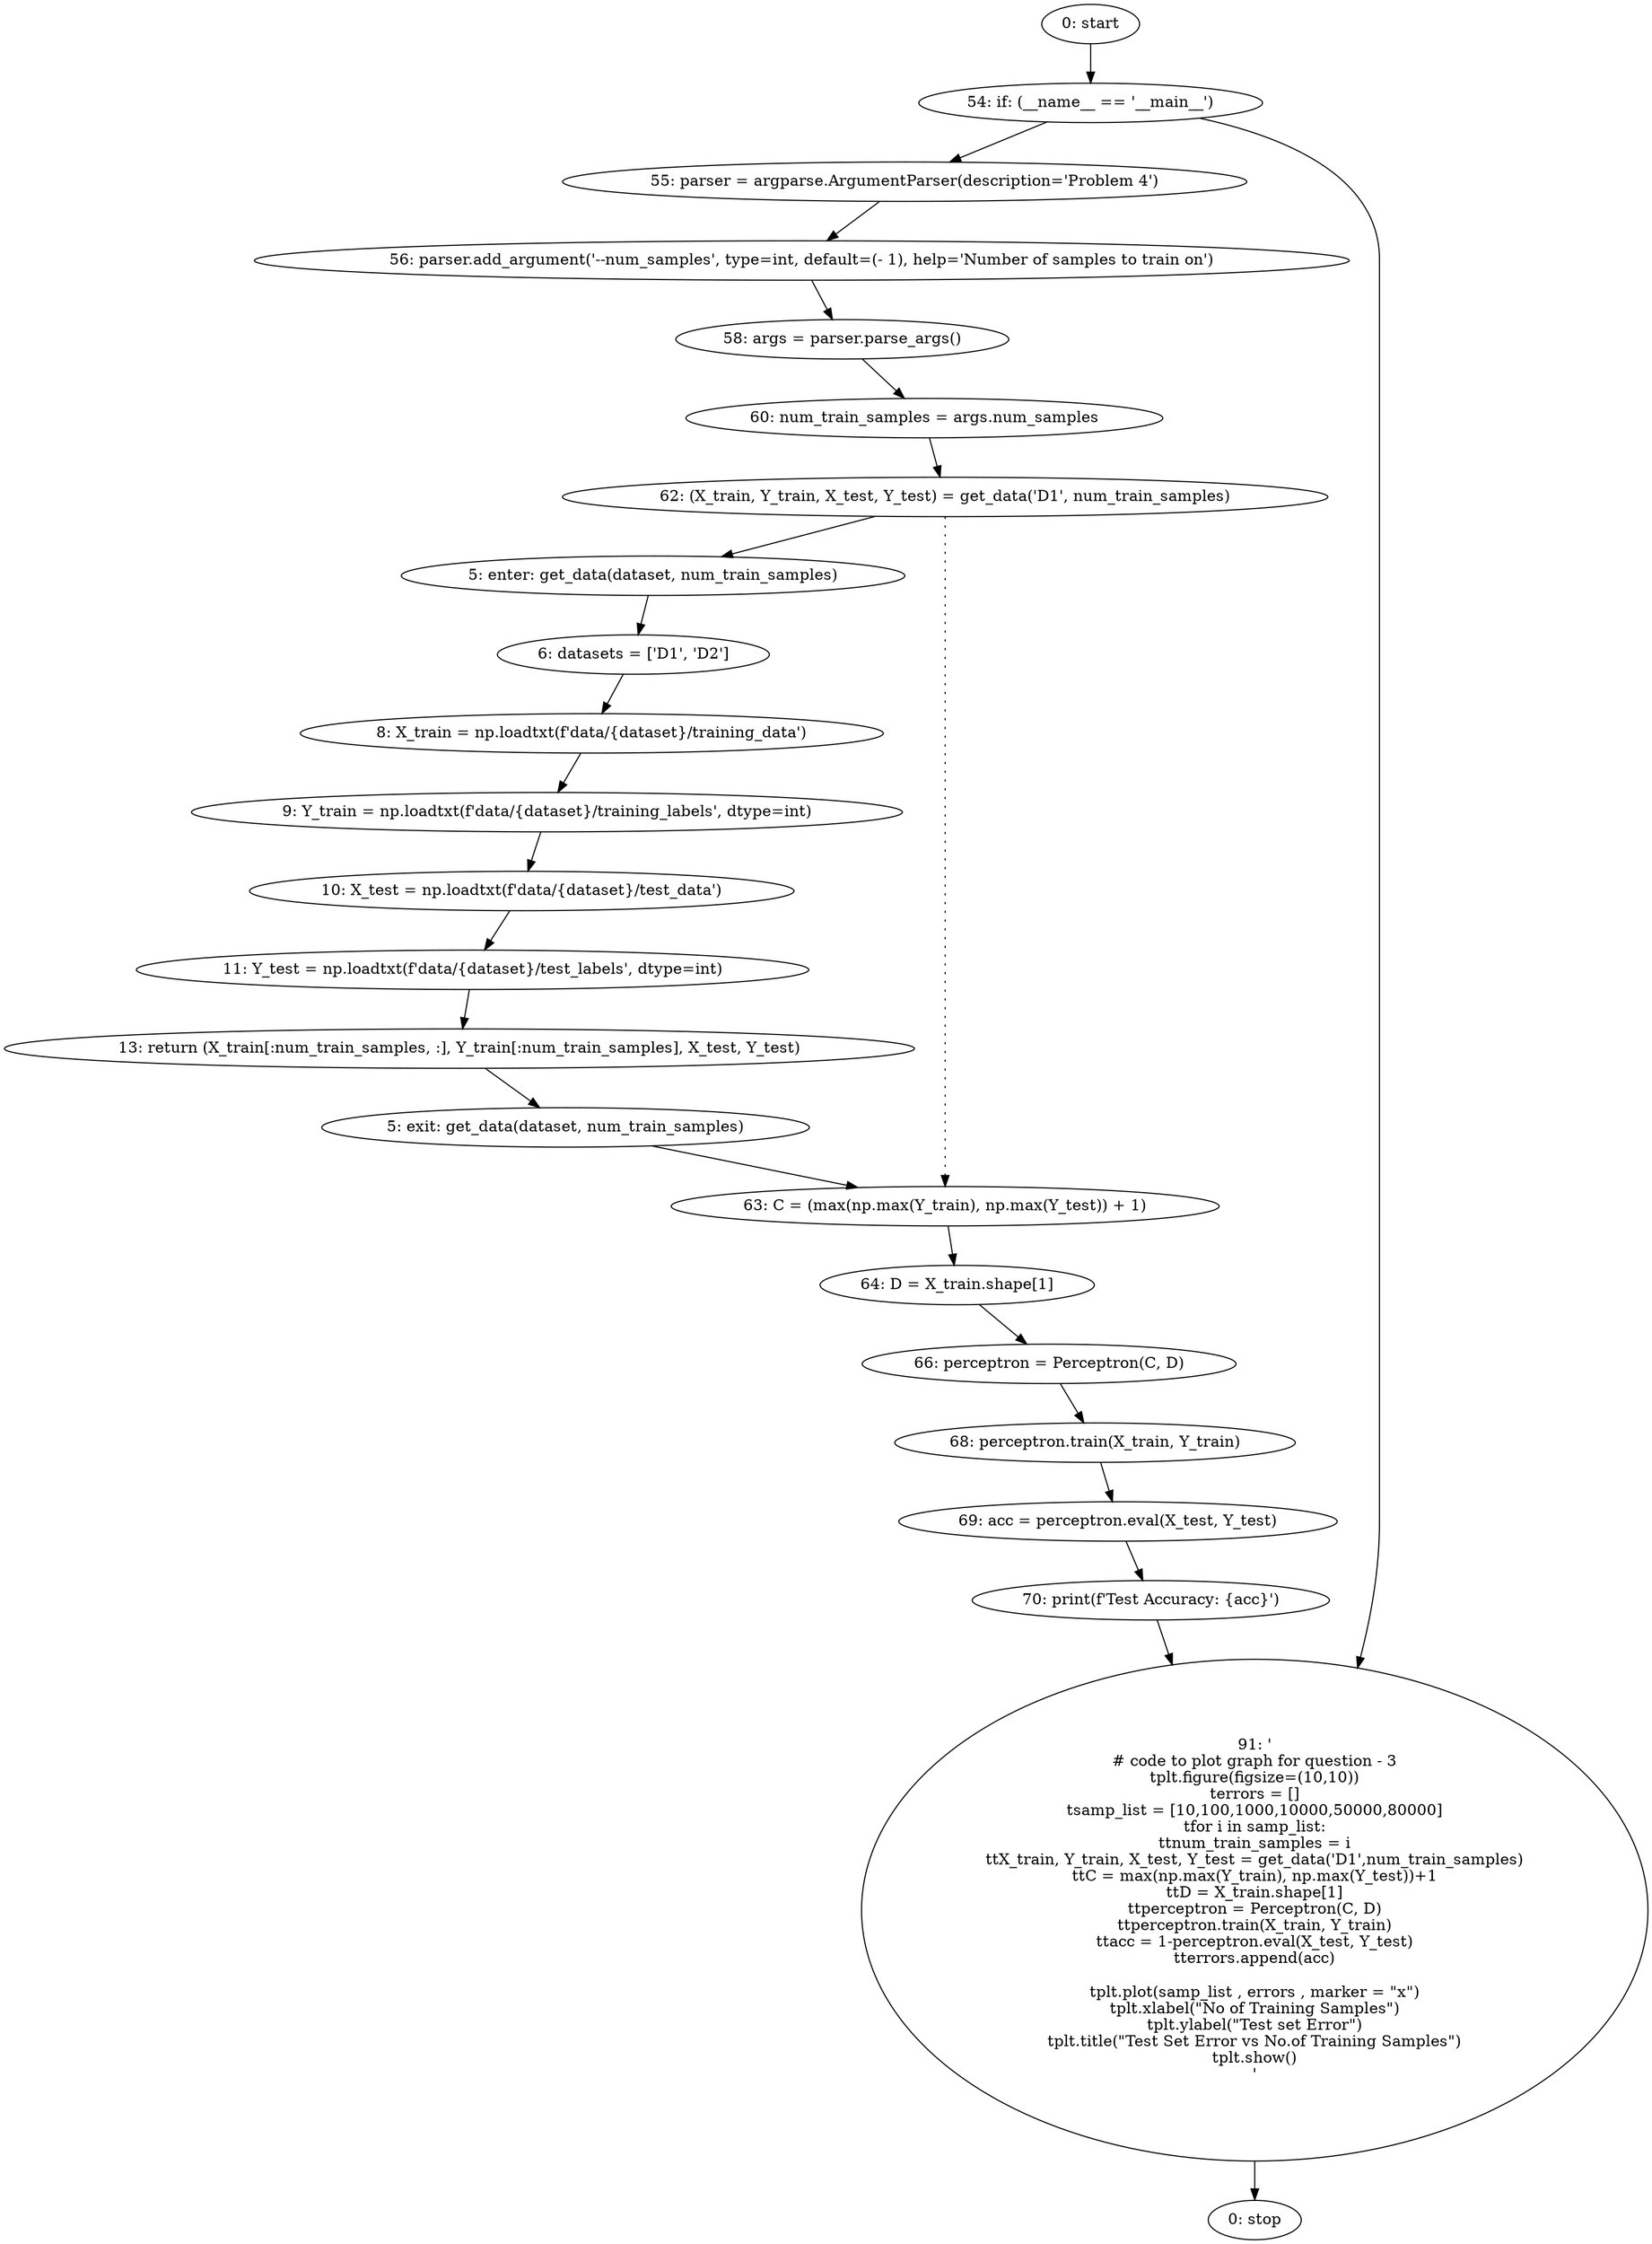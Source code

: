 strict digraph "" {
	node [label="\N"];
	0	 [label="0: start"];
	9	 [label="54: if: (__name__ == '__main__')"];
	0 -> 9;
	10	 [label="55: parser = argparse.ArgumentParser(description='Problem 4')"];
	9 -> 10;
	21	 [label="91: '\n# code to plot graph for question - 3\n\tplt.figure(figsize=(10,10))\n\terrors = []\n\tsamp_list = [10,100,1000,10000,50000,\
80000]\n\tfor i in samp_list:\n\t\tnum_train_samples = i\n\t\tX_train, Y_train, X_test, Y_test = get_data(\'D1\',num_train_samples)\n\t\tC = \
max(np.max(Y_train), np.max(Y_test))+1\n\t\tD = X_train.shape[1]\n\t\tperceptron = Perceptron(C, D)\n\t\tperceptron.train(X_train, \
Y_train)\n\t\tacc = 1-perceptron.eval(X_test, Y_test)\n\t\terrors.append(acc)\n\n\tplt.plot(samp_list , errors , marker = \"x\")\n\tplt.xlabel(\"\
No of Training Samples\")\n\tplt.ylabel(\"Test set Error\")\n\tplt.title(\"Test Set Error vs No.of Training Samples\")\n\tplt.show()\n'"];
	9 -> 21;
	1	 [label="5: enter: get_data(dataset, num_train_samples)"];
	3	 [label="6: datasets = ['D1', 'D2']"];
	1 -> 3;
	4	 [label="8: X_train = np.loadtxt(f'data/{dataset}/training_data')"];
	3 -> 4;
	14	 [label="62: (X_train, Y_train, X_test, Y_test) = get_data('D1', num_train_samples)"];
	14 -> 1;
	15	 [label="63: C = (max(np.max(Y_train), np.max(Y_test)) + 1)"];
	14 -> 15	 [style=dotted,
		weight=100];
	16	 [label="64: D = X_train.shape[1]"];
	15 -> 16;
	2	 [label="5: exit: get_data(dataset, num_train_samples)"];
	2 -> 15;
	8	 [label="13: return (X_train[:num_train_samples, :], Y_train[:num_train_samples], X_test, Y_test)"];
	8 -> 2;
	5	 [label="9: Y_train = np.loadtxt(f'data/{dataset}/training_labels', dtype=int)"];
	4 -> 5;
	6	 [label="10: X_test = np.loadtxt(f'data/{dataset}/test_data')"];
	5 -> 6;
	7	 [label="11: Y_test = np.loadtxt(f'data/{dataset}/test_labels', dtype=int)"];
	6 -> 7;
	7 -> 8;
	11	 [label="56: parser.add_argument('--num_samples', type=int, default=(- 1), help='Number of samples to train on')"];
	10 -> 11;
	22	 [label="0: stop"];
	21 -> 22;
	12	 [label="58: args = parser.parse_args()"];
	11 -> 12;
	13	 [label="60: num_train_samples = args.num_samples"];
	12 -> 13;
	13 -> 14;
	17	 [label="66: perceptron = Perceptron(C, D)"];
	16 -> 17;
	18	 [label="68: perceptron.train(X_train, Y_train)"];
	17 -> 18;
	19	 [label="69: acc = perceptron.eval(X_test, Y_test)"];
	18 -> 19;
	20	 [label="70: print(f'Test Accuracy: {acc}')"];
	19 -> 20;
	20 -> 21;
}

